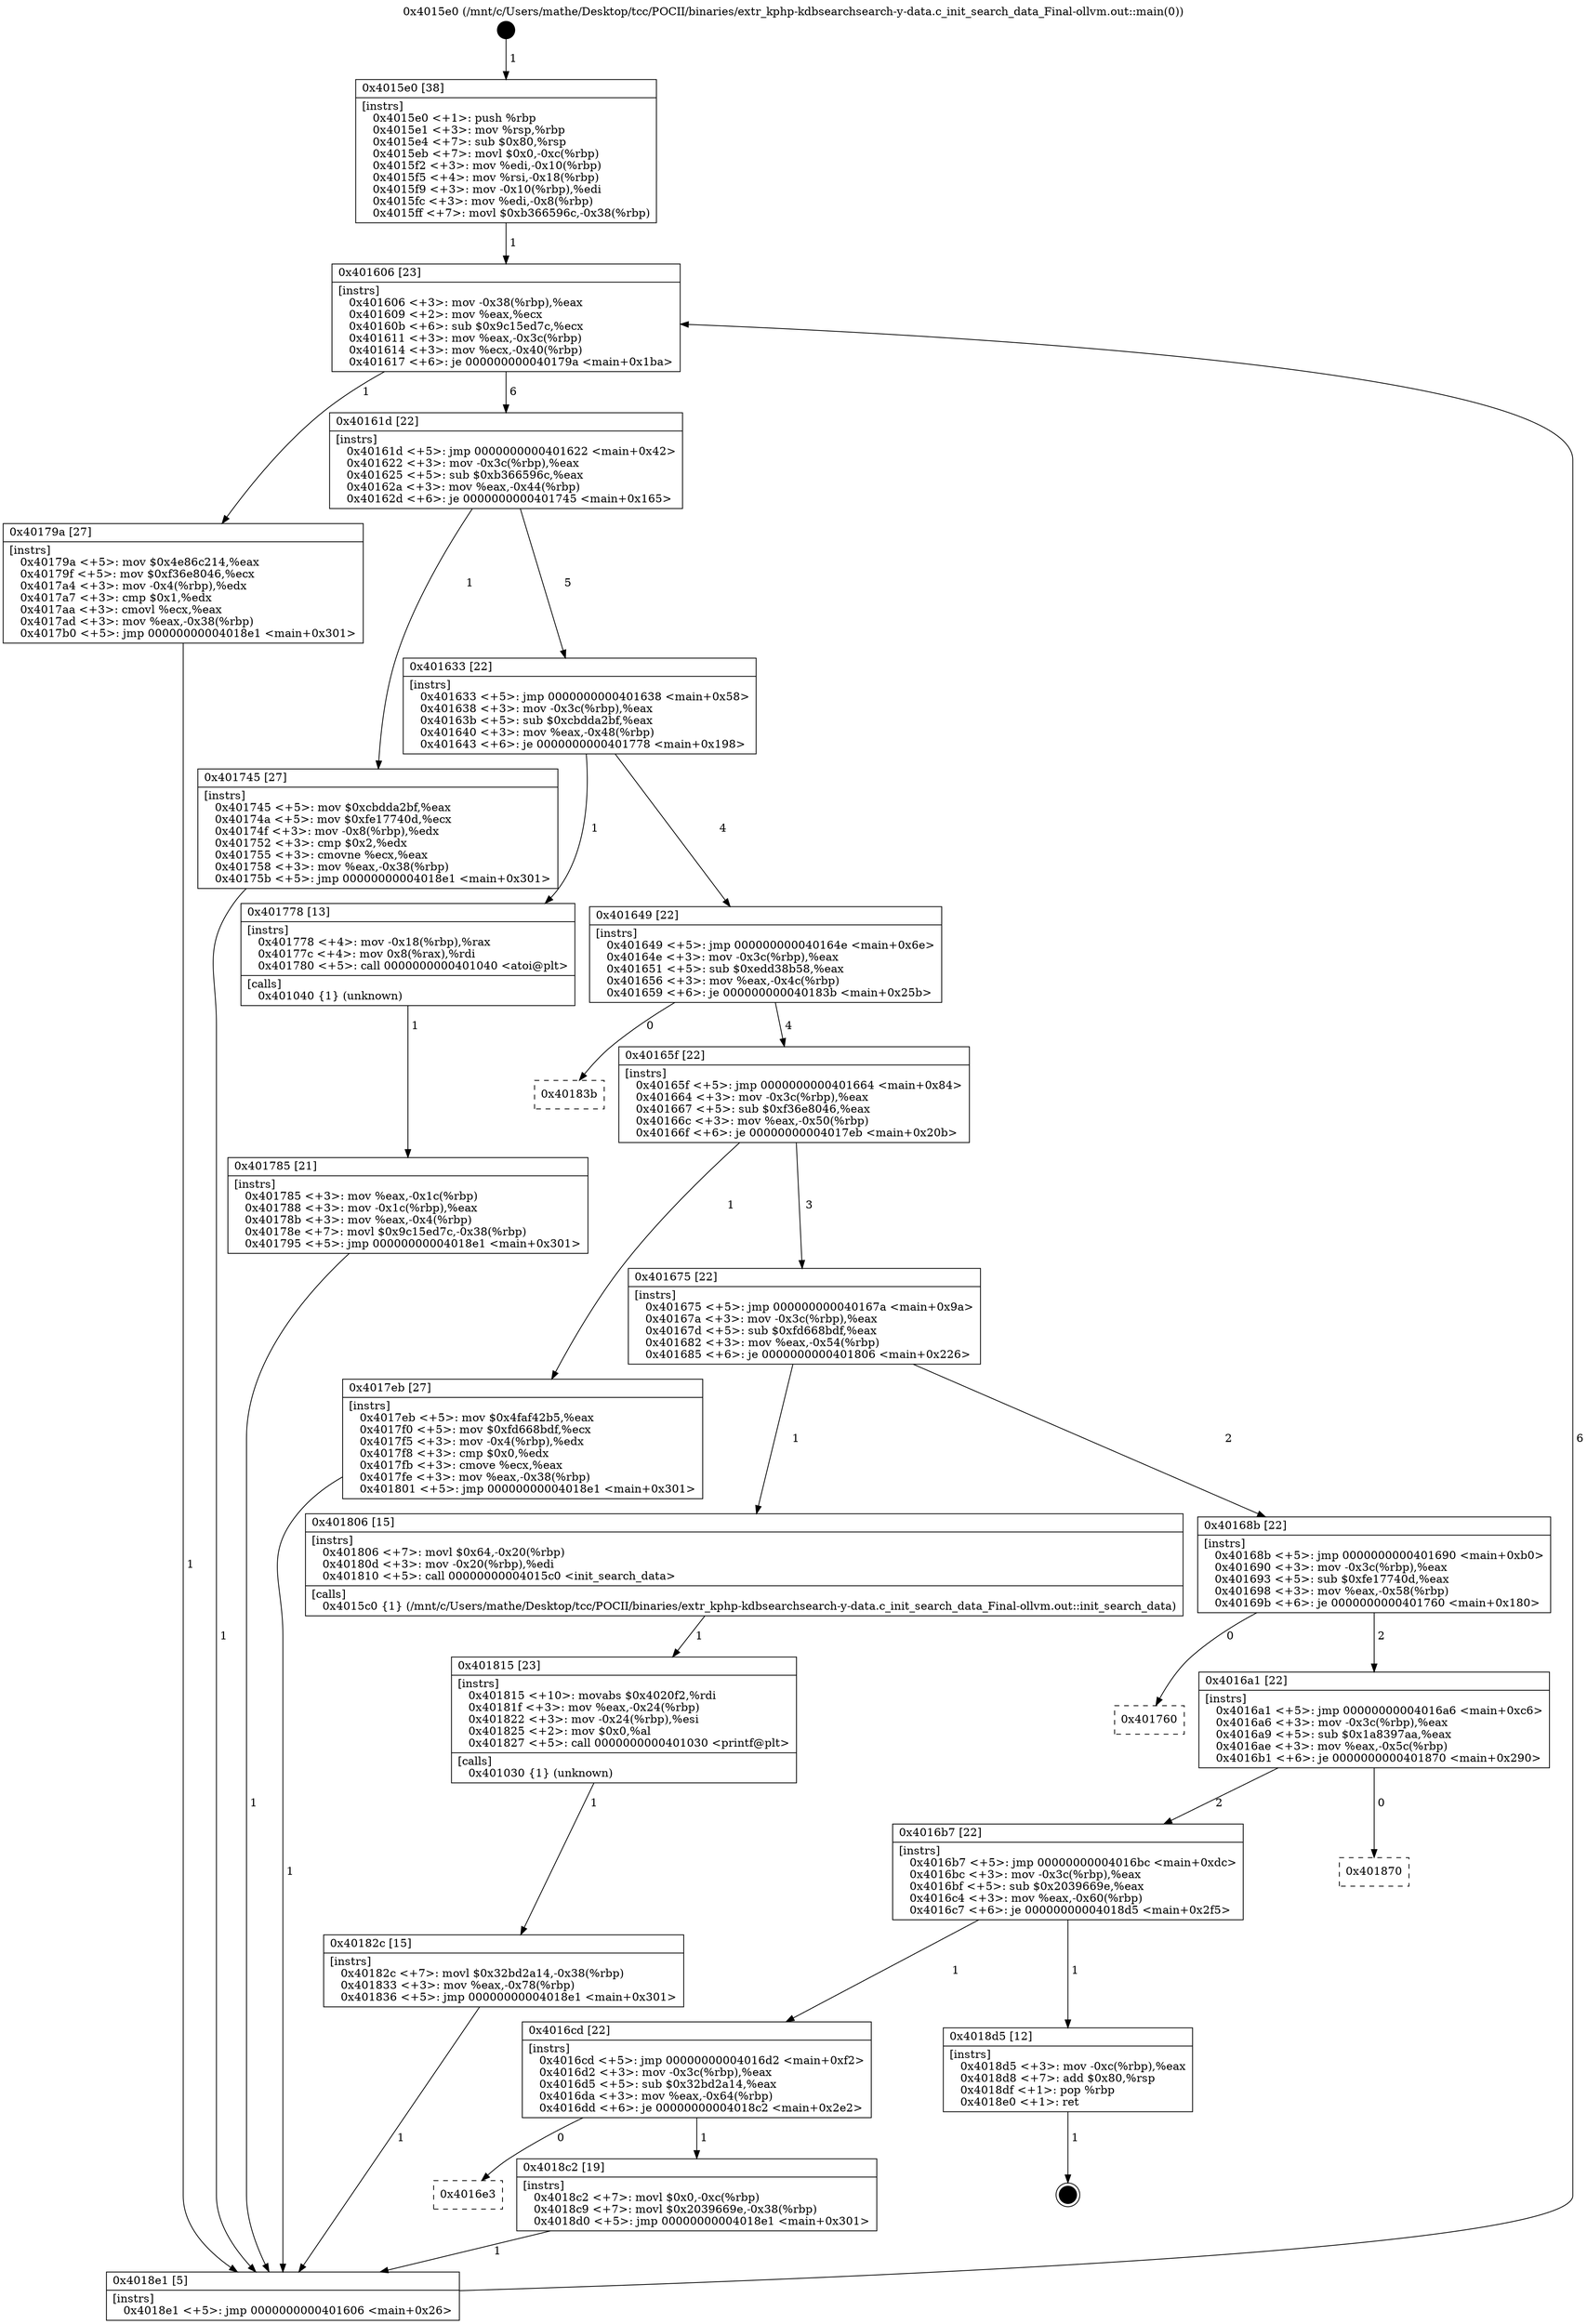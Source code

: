 digraph "0x4015e0" {
  label = "0x4015e0 (/mnt/c/Users/mathe/Desktop/tcc/POCII/binaries/extr_kphp-kdbsearchsearch-y-data.c_init_search_data_Final-ollvm.out::main(0))"
  labelloc = "t"
  node[shape=record]

  Entry [label="",width=0.3,height=0.3,shape=circle,fillcolor=black,style=filled]
  "0x401606" [label="{
     0x401606 [23]\l
     | [instrs]\l
     &nbsp;&nbsp;0x401606 \<+3\>: mov -0x38(%rbp),%eax\l
     &nbsp;&nbsp;0x401609 \<+2\>: mov %eax,%ecx\l
     &nbsp;&nbsp;0x40160b \<+6\>: sub $0x9c15ed7c,%ecx\l
     &nbsp;&nbsp;0x401611 \<+3\>: mov %eax,-0x3c(%rbp)\l
     &nbsp;&nbsp;0x401614 \<+3\>: mov %ecx,-0x40(%rbp)\l
     &nbsp;&nbsp;0x401617 \<+6\>: je 000000000040179a \<main+0x1ba\>\l
  }"]
  "0x40179a" [label="{
     0x40179a [27]\l
     | [instrs]\l
     &nbsp;&nbsp;0x40179a \<+5\>: mov $0x4e86c214,%eax\l
     &nbsp;&nbsp;0x40179f \<+5\>: mov $0xf36e8046,%ecx\l
     &nbsp;&nbsp;0x4017a4 \<+3\>: mov -0x4(%rbp),%edx\l
     &nbsp;&nbsp;0x4017a7 \<+3\>: cmp $0x1,%edx\l
     &nbsp;&nbsp;0x4017aa \<+3\>: cmovl %ecx,%eax\l
     &nbsp;&nbsp;0x4017ad \<+3\>: mov %eax,-0x38(%rbp)\l
     &nbsp;&nbsp;0x4017b0 \<+5\>: jmp 00000000004018e1 \<main+0x301\>\l
  }"]
  "0x40161d" [label="{
     0x40161d [22]\l
     | [instrs]\l
     &nbsp;&nbsp;0x40161d \<+5\>: jmp 0000000000401622 \<main+0x42\>\l
     &nbsp;&nbsp;0x401622 \<+3\>: mov -0x3c(%rbp),%eax\l
     &nbsp;&nbsp;0x401625 \<+5\>: sub $0xb366596c,%eax\l
     &nbsp;&nbsp;0x40162a \<+3\>: mov %eax,-0x44(%rbp)\l
     &nbsp;&nbsp;0x40162d \<+6\>: je 0000000000401745 \<main+0x165\>\l
  }"]
  Exit [label="",width=0.3,height=0.3,shape=circle,fillcolor=black,style=filled,peripheries=2]
  "0x401745" [label="{
     0x401745 [27]\l
     | [instrs]\l
     &nbsp;&nbsp;0x401745 \<+5\>: mov $0xcbdda2bf,%eax\l
     &nbsp;&nbsp;0x40174a \<+5\>: mov $0xfe17740d,%ecx\l
     &nbsp;&nbsp;0x40174f \<+3\>: mov -0x8(%rbp),%edx\l
     &nbsp;&nbsp;0x401752 \<+3\>: cmp $0x2,%edx\l
     &nbsp;&nbsp;0x401755 \<+3\>: cmovne %ecx,%eax\l
     &nbsp;&nbsp;0x401758 \<+3\>: mov %eax,-0x38(%rbp)\l
     &nbsp;&nbsp;0x40175b \<+5\>: jmp 00000000004018e1 \<main+0x301\>\l
  }"]
  "0x401633" [label="{
     0x401633 [22]\l
     | [instrs]\l
     &nbsp;&nbsp;0x401633 \<+5\>: jmp 0000000000401638 \<main+0x58\>\l
     &nbsp;&nbsp;0x401638 \<+3\>: mov -0x3c(%rbp),%eax\l
     &nbsp;&nbsp;0x40163b \<+5\>: sub $0xcbdda2bf,%eax\l
     &nbsp;&nbsp;0x401640 \<+3\>: mov %eax,-0x48(%rbp)\l
     &nbsp;&nbsp;0x401643 \<+6\>: je 0000000000401778 \<main+0x198\>\l
  }"]
  "0x4018e1" [label="{
     0x4018e1 [5]\l
     | [instrs]\l
     &nbsp;&nbsp;0x4018e1 \<+5\>: jmp 0000000000401606 \<main+0x26\>\l
  }"]
  "0x4015e0" [label="{
     0x4015e0 [38]\l
     | [instrs]\l
     &nbsp;&nbsp;0x4015e0 \<+1\>: push %rbp\l
     &nbsp;&nbsp;0x4015e1 \<+3\>: mov %rsp,%rbp\l
     &nbsp;&nbsp;0x4015e4 \<+7\>: sub $0x80,%rsp\l
     &nbsp;&nbsp;0x4015eb \<+7\>: movl $0x0,-0xc(%rbp)\l
     &nbsp;&nbsp;0x4015f2 \<+3\>: mov %edi,-0x10(%rbp)\l
     &nbsp;&nbsp;0x4015f5 \<+4\>: mov %rsi,-0x18(%rbp)\l
     &nbsp;&nbsp;0x4015f9 \<+3\>: mov -0x10(%rbp),%edi\l
     &nbsp;&nbsp;0x4015fc \<+3\>: mov %edi,-0x8(%rbp)\l
     &nbsp;&nbsp;0x4015ff \<+7\>: movl $0xb366596c,-0x38(%rbp)\l
  }"]
  "0x4016e3" [label="{
     0x4016e3\l
  }", style=dashed]
  "0x401778" [label="{
     0x401778 [13]\l
     | [instrs]\l
     &nbsp;&nbsp;0x401778 \<+4\>: mov -0x18(%rbp),%rax\l
     &nbsp;&nbsp;0x40177c \<+4\>: mov 0x8(%rax),%rdi\l
     &nbsp;&nbsp;0x401780 \<+5\>: call 0000000000401040 \<atoi@plt\>\l
     | [calls]\l
     &nbsp;&nbsp;0x401040 \{1\} (unknown)\l
  }"]
  "0x401649" [label="{
     0x401649 [22]\l
     | [instrs]\l
     &nbsp;&nbsp;0x401649 \<+5\>: jmp 000000000040164e \<main+0x6e\>\l
     &nbsp;&nbsp;0x40164e \<+3\>: mov -0x3c(%rbp),%eax\l
     &nbsp;&nbsp;0x401651 \<+5\>: sub $0xedd38b58,%eax\l
     &nbsp;&nbsp;0x401656 \<+3\>: mov %eax,-0x4c(%rbp)\l
     &nbsp;&nbsp;0x401659 \<+6\>: je 000000000040183b \<main+0x25b\>\l
  }"]
  "0x401785" [label="{
     0x401785 [21]\l
     | [instrs]\l
     &nbsp;&nbsp;0x401785 \<+3\>: mov %eax,-0x1c(%rbp)\l
     &nbsp;&nbsp;0x401788 \<+3\>: mov -0x1c(%rbp),%eax\l
     &nbsp;&nbsp;0x40178b \<+3\>: mov %eax,-0x4(%rbp)\l
     &nbsp;&nbsp;0x40178e \<+7\>: movl $0x9c15ed7c,-0x38(%rbp)\l
     &nbsp;&nbsp;0x401795 \<+5\>: jmp 00000000004018e1 \<main+0x301\>\l
  }"]
  "0x4018c2" [label="{
     0x4018c2 [19]\l
     | [instrs]\l
     &nbsp;&nbsp;0x4018c2 \<+7\>: movl $0x0,-0xc(%rbp)\l
     &nbsp;&nbsp;0x4018c9 \<+7\>: movl $0x2039669e,-0x38(%rbp)\l
     &nbsp;&nbsp;0x4018d0 \<+5\>: jmp 00000000004018e1 \<main+0x301\>\l
  }"]
  "0x40183b" [label="{
     0x40183b\l
  }", style=dashed]
  "0x40165f" [label="{
     0x40165f [22]\l
     | [instrs]\l
     &nbsp;&nbsp;0x40165f \<+5\>: jmp 0000000000401664 \<main+0x84\>\l
     &nbsp;&nbsp;0x401664 \<+3\>: mov -0x3c(%rbp),%eax\l
     &nbsp;&nbsp;0x401667 \<+5\>: sub $0xf36e8046,%eax\l
     &nbsp;&nbsp;0x40166c \<+3\>: mov %eax,-0x50(%rbp)\l
     &nbsp;&nbsp;0x40166f \<+6\>: je 00000000004017eb \<main+0x20b\>\l
  }"]
  "0x4016cd" [label="{
     0x4016cd [22]\l
     | [instrs]\l
     &nbsp;&nbsp;0x4016cd \<+5\>: jmp 00000000004016d2 \<main+0xf2\>\l
     &nbsp;&nbsp;0x4016d2 \<+3\>: mov -0x3c(%rbp),%eax\l
     &nbsp;&nbsp;0x4016d5 \<+5\>: sub $0x32bd2a14,%eax\l
     &nbsp;&nbsp;0x4016da \<+3\>: mov %eax,-0x64(%rbp)\l
     &nbsp;&nbsp;0x4016dd \<+6\>: je 00000000004018c2 \<main+0x2e2\>\l
  }"]
  "0x4017eb" [label="{
     0x4017eb [27]\l
     | [instrs]\l
     &nbsp;&nbsp;0x4017eb \<+5\>: mov $0x4faf42b5,%eax\l
     &nbsp;&nbsp;0x4017f0 \<+5\>: mov $0xfd668bdf,%ecx\l
     &nbsp;&nbsp;0x4017f5 \<+3\>: mov -0x4(%rbp),%edx\l
     &nbsp;&nbsp;0x4017f8 \<+3\>: cmp $0x0,%edx\l
     &nbsp;&nbsp;0x4017fb \<+3\>: cmove %ecx,%eax\l
     &nbsp;&nbsp;0x4017fe \<+3\>: mov %eax,-0x38(%rbp)\l
     &nbsp;&nbsp;0x401801 \<+5\>: jmp 00000000004018e1 \<main+0x301\>\l
  }"]
  "0x401675" [label="{
     0x401675 [22]\l
     | [instrs]\l
     &nbsp;&nbsp;0x401675 \<+5\>: jmp 000000000040167a \<main+0x9a\>\l
     &nbsp;&nbsp;0x40167a \<+3\>: mov -0x3c(%rbp),%eax\l
     &nbsp;&nbsp;0x40167d \<+5\>: sub $0xfd668bdf,%eax\l
     &nbsp;&nbsp;0x401682 \<+3\>: mov %eax,-0x54(%rbp)\l
     &nbsp;&nbsp;0x401685 \<+6\>: je 0000000000401806 \<main+0x226\>\l
  }"]
  "0x4018d5" [label="{
     0x4018d5 [12]\l
     | [instrs]\l
     &nbsp;&nbsp;0x4018d5 \<+3\>: mov -0xc(%rbp),%eax\l
     &nbsp;&nbsp;0x4018d8 \<+7\>: add $0x80,%rsp\l
     &nbsp;&nbsp;0x4018df \<+1\>: pop %rbp\l
     &nbsp;&nbsp;0x4018e0 \<+1\>: ret\l
  }"]
  "0x401806" [label="{
     0x401806 [15]\l
     | [instrs]\l
     &nbsp;&nbsp;0x401806 \<+7\>: movl $0x64,-0x20(%rbp)\l
     &nbsp;&nbsp;0x40180d \<+3\>: mov -0x20(%rbp),%edi\l
     &nbsp;&nbsp;0x401810 \<+5\>: call 00000000004015c0 \<init_search_data\>\l
     | [calls]\l
     &nbsp;&nbsp;0x4015c0 \{1\} (/mnt/c/Users/mathe/Desktop/tcc/POCII/binaries/extr_kphp-kdbsearchsearch-y-data.c_init_search_data_Final-ollvm.out::init_search_data)\l
  }"]
  "0x40168b" [label="{
     0x40168b [22]\l
     | [instrs]\l
     &nbsp;&nbsp;0x40168b \<+5\>: jmp 0000000000401690 \<main+0xb0\>\l
     &nbsp;&nbsp;0x401690 \<+3\>: mov -0x3c(%rbp),%eax\l
     &nbsp;&nbsp;0x401693 \<+5\>: sub $0xfe17740d,%eax\l
     &nbsp;&nbsp;0x401698 \<+3\>: mov %eax,-0x58(%rbp)\l
     &nbsp;&nbsp;0x40169b \<+6\>: je 0000000000401760 \<main+0x180\>\l
  }"]
  "0x401815" [label="{
     0x401815 [23]\l
     | [instrs]\l
     &nbsp;&nbsp;0x401815 \<+10\>: movabs $0x4020f2,%rdi\l
     &nbsp;&nbsp;0x40181f \<+3\>: mov %eax,-0x24(%rbp)\l
     &nbsp;&nbsp;0x401822 \<+3\>: mov -0x24(%rbp),%esi\l
     &nbsp;&nbsp;0x401825 \<+2\>: mov $0x0,%al\l
     &nbsp;&nbsp;0x401827 \<+5\>: call 0000000000401030 \<printf@plt\>\l
     | [calls]\l
     &nbsp;&nbsp;0x401030 \{1\} (unknown)\l
  }"]
  "0x40182c" [label="{
     0x40182c [15]\l
     | [instrs]\l
     &nbsp;&nbsp;0x40182c \<+7\>: movl $0x32bd2a14,-0x38(%rbp)\l
     &nbsp;&nbsp;0x401833 \<+3\>: mov %eax,-0x78(%rbp)\l
     &nbsp;&nbsp;0x401836 \<+5\>: jmp 00000000004018e1 \<main+0x301\>\l
  }"]
  "0x4016b7" [label="{
     0x4016b7 [22]\l
     | [instrs]\l
     &nbsp;&nbsp;0x4016b7 \<+5\>: jmp 00000000004016bc \<main+0xdc\>\l
     &nbsp;&nbsp;0x4016bc \<+3\>: mov -0x3c(%rbp),%eax\l
     &nbsp;&nbsp;0x4016bf \<+5\>: sub $0x2039669e,%eax\l
     &nbsp;&nbsp;0x4016c4 \<+3\>: mov %eax,-0x60(%rbp)\l
     &nbsp;&nbsp;0x4016c7 \<+6\>: je 00000000004018d5 \<main+0x2f5\>\l
  }"]
  "0x401760" [label="{
     0x401760\l
  }", style=dashed]
  "0x4016a1" [label="{
     0x4016a1 [22]\l
     | [instrs]\l
     &nbsp;&nbsp;0x4016a1 \<+5\>: jmp 00000000004016a6 \<main+0xc6\>\l
     &nbsp;&nbsp;0x4016a6 \<+3\>: mov -0x3c(%rbp),%eax\l
     &nbsp;&nbsp;0x4016a9 \<+5\>: sub $0x1a8397aa,%eax\l
     &nbsp;&nbsp;0x4016ae \<+3\>: mov %eax,-0x5c(%rbp)\l
     &nbsp;&nbsp;0x4016b1 \<+6\>: je 0000000000401870 \<main+0x290\>\l
  }"]
  "0x401870" [label="{
     0x401870\l
  }", style=dashed]
  Entry -> "0x4015e0" [label=" 1"]
  "0x401606" -> "0x40179a" [label=" 1"]
  "0x401606" -> "0x40161d" [label=" 6"]
  "0x4018d5" -> Exit [label=" 1"]
  "0x40161d" -> "0x401745" [label=" 1"]
  "0x40161d" -> "0x401633" [label=" 5"]
  "0x401745" -> "0x4018e1" [label=" 1"]
  "0x4015e0" -> "0x401606" [label=" 1"]
  "0x4018e1" -> "0x401606" [label=" 6"]
  "0x4018c2" -> "0x4018e1" [label=" 1"]
  "0x401633" -> "0x401778" [label=" 1"]
  "0x401633" -> "0x401649" [label=" 4"]
  "0x401778" -> "0x401785" [label=" 1"]
  "0x401785" -> "0x4018e1" [label=" 1"]
  "0x40179a" -> "0x4018e1" [label=" 1"]
  "0x4016cd" -> "0x4016e3" [label=" 0"]
  "0x401649" -> "0x40183b" [label=" 0"]
  "0x401649" -> "0x40165f" [label=" 4"]
  "0x4016cd" -> "0x4018c2" [label=" 1"]
  "0x40165f" -> "0x4017eb" [label=" 1"]
  "0x40165f" -> "0x401675" [label=" 3"]
  "0x4017eb" -> "0x4018e1" [label=" 1"]
  "0x4016b7" -> "0x4016cd" [label=" 1"]
  "0x401675" -> "0x401806" [label=" 1"]
  "0x401675" -> "0x40168b" [label=" 2"]
  "0x401806" -> "0x401815" [label=" 1"]
  "0x401815" -> "0x40182c" [label=" 1"]
  "0x40182c" -> "0x4018e1" [label=" 1"]
  "0x4016b7" -> "0x4018d5" [label=" 1"]
  "0x40168b" -> "0x401760" [label=" 0"]
  "0x40168b" -> "0x4016a1" [label=" 2"]
  "0x4016a1" -> "0x4016b7" [label=" 2"]
  "0x4016a1" -> "0x401870" [label=" 0"]
}
